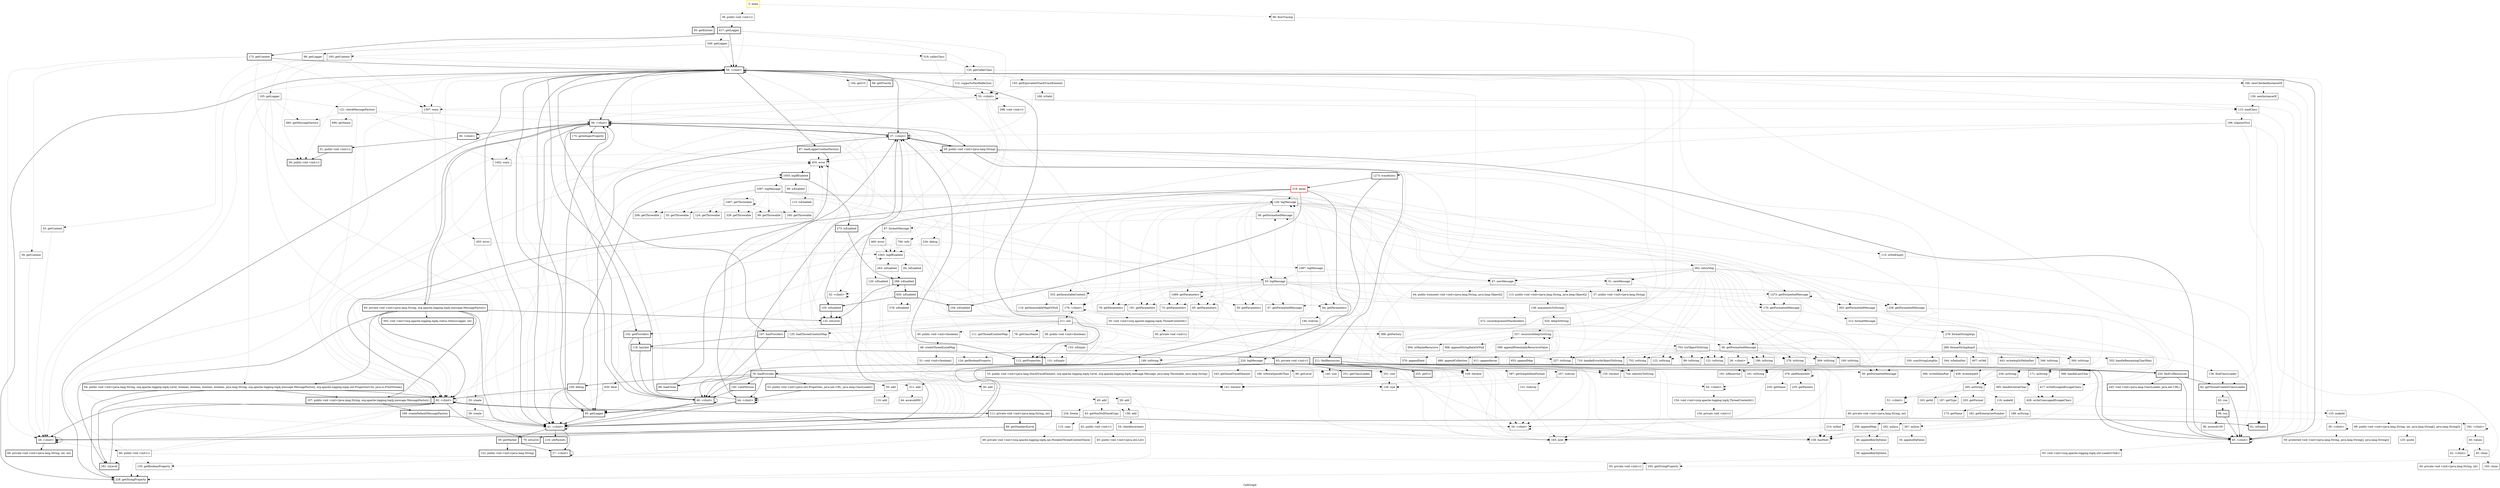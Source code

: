 digraph "CallGraph" {
    label="CallGraph";
node [shape=box];
"2: main" [color=gold] [style=bold]
"318: enter" [color=red] [style=bold]
"39: public void <init>()"
"96: flowTracing"
"59: <clinit>" [style=bold]
"50: getEntries" [style=bold]
"617: getLogger" [style=bold]
"1275: traceEntry" [style=bold]
"56: <clinit>" [style=bold]
"26: public void <init>()"
"450: error"
"1397: warn"
"163: next"
"158: hasNext"
"455: error"
"144: getUrl"
"68: getPriority" [style=bold]
"87: loadLoggerContextFactory" [style=bold]
"135: iterator"
"159: iterator"
"141: iterator"
"228: getStringProperty" [style=bold]
"41: <clinit>" [style=bold]
"37: <clinit>" [style=bold]
"45: <clinit>" [style=bold]
"46: <clinit>" [style=bold]
"28: <clinit>"
"95: getLogger" [style=bold]
"112: getProperties" [style=bold]
"166: newCheckedInstanceOf"
"107: hasProviders" [style=bold]
"102: getProviders" [style=bold]
"98: getLogger"
"55: <clinit>"
"173: getContext" [style=bold]
"120: getCallerClass"
"549: getLogger"
"83: private void <init>(java.lang.String, org.apache.logging.log4j.message.MessageFactory)" [style=bold]
"175: getIntegerProperty" [style=bold]
"58: public void <init>(java.lang.String)" [style=bold]
"36: <clinit>" [style=bold]
"1063: logIfEnabled"
"92: <clinit>" [style=bold]
"1055: logIfEnabled" [style=bold]
"44: <clinit>" [style=bold]
"54: <clinit>"
"34: <clinit>"
"27: <clinit>" [style=bold]
"218: setParents" [style=bold]
"59: getMarker" [style=bold]
"93: void <init>(org.apache.logging.log4j.util.LoaderUtil$1)"
"66: public void <init>()"
"139: newInstanceOf"
"153: isEmpty"
"131: isEmpty"
"118: lazyInit" [style=bold]
"105: getLogger"
"234: debug"
"298: void <init>()"
"760: info"
"1402: warn"
"115: loadClass"
"39: getContext"
"112: supportsFastReflection"
"150: getEquivalentStackTraceElement"
"519: callerClass"
"193: getContext"
"126: logMessage"
"220: logMessage"
"55: logMessage"
"362: entryMsg"
"105: isEnabled" [style=bold]
"278: isEnabled"
"104: isEnabled" [style=bold]
"132: intLevel" [style=bold]
"64: public void <init>(java.lang.String, org.apache.logging.log4j.Level, boolean, boolean, boolean, boolean, java.lang.String, org.apache.logging.log4j.message.MessageFactory, org.apache.logging.log4j.util.PropertiesUtil, java.io.PrintStream)" [style=bold]
"305: void <init>(org.apache.logging.log4j.status.StatusLogger, int)" [style=bold]
"107: public void <init>(java.lang.String, org.apache.logging.log4j.message.MessageFactory)" [style=bold]
"281: toLevel" [style=bold]
"211: findResources" [style=bold]
"31: public void <init>()" [style=bold]
"94: isEnabled"
"1087: logMessage"
"120: isEnabled"
"263: isEnabled"
"111: private void <init>(java.lang.String, int)" [style=bold]
"79: intLevel" [style=bold]
"28: <clinit>" [style=bold]
"99: isEnabled"
"1097: logMessage"
"115: isEnabled"
"273: isEnabled" [style=bold]
"154: void <init>(org.apache.logging.log4j.ThreadContext$1)"
"132: public void <init>(java.lang.String)" [style=bold]
"93: private void <init>()"
"245: getStringProperty"
"135: getBooleanProperty"
"630: fatal"
"63: private void <init>()" [style=bold]
"685: getMessageFactory"
"33: create"
"121: checkMessageFactory"
"196: isIgnoreTccl"
"82: getThreadContextClassLoader" [style=bold]
"166: isValid"
"33: getContext"
"79: getParameters"
"191: getParameters"
"50: getParameters"
"73: getParameters"
"1489: getParameters"
"84: getParameters"
"65: getParameters"
"58: getFormattedMessage"
"170: getFormattedMessage"
"36: getFormattedMessage"
"50: getFormattedMessage"
"303: getFormattedMessage"
"1473: getFormattedMessage"
"228: getFormattedMessage"
"47: getFormattedMessage"
"227: toString"
"178: <clinit>"
"115: isNotEmpty"
"333: getImmutableContext"
"186: isMoreSpecificThan"
"86: getLevel"
"251: size"
"126: size"
"140: size"
"311: add"
"53: public void <init>(java.lang.StackTraceElement, org.apache.logging.log4j.Level, org.apache.logging.log4j.message.Message, java.lang.Throwable, java.lang.String)"
"243: getStackTraceElement"
"81: isEmpty" [style=bold]
"47: newMessage"
"121: toString"
"752: toString"
"278: toString"
"122: toString"
"369: toString"
"100: toString"
"89: toString"
"149: toString"
"346: toString"
"196: toString"
"191: toString"
"300: toString"
"51: newMessage"
"47: newMessage"
"51: newMessage"
"47: newMessage"
"288: isEnabled" [style=bold]
"169: createDefaultMessageFactory" [style=bold]
"255: getUrl" [style=bold]
"220: findUrlResources" [style=bold]
"26: public void <init>()" [style=bold]
"89: getStandardLevel" [style=bold]
"69: private void <init>(java.lang.String, int, int)" [style=bold]
"160: getThrowable"
"208: getThrowable"
"55: getThrowable"
"124: getThrowable"
"1497: getThrowable"
"329: getThrowable"
"99: getThrowable"
"154: private void <init>()"
"251: getClassLoader" [style=bold]
"78: loadProvider" [style=bold]
"39: create"
"690: getName"
"93: run"
"257: toArray"
"146: toArray"
"87: formatMessage"
"212: formatMessage"
"26: <clinit>"
"51: <clinit>"
"265: asString"
"171: asString"
"236: asString"
"50: void <init>(org.apache.logging.log4j.ThreadContext$1)"
"211: init"
"110: getImmutableMapOrNull"
"44: access$000"
"37: public void <init>(java.lang.String)"
"378: addParentInfo"
"191: isReserved"
"113: public void <init>(java.lang.String, java.lang.Object[])"
"32: <clinit>"
"44: public transient void <init>(java.lang.String, java.lang.Object[])"
"830: isEnabled" [style=bold]
"245: void <init>(java.lang.ClassLoader, java.net.URL)" [style=bold]
"239: debug" [style=bold]
"30: add"
"28: add"
"50: add"
"53: public void <init>(java.util.Properties, java.net.URL, java.lang.ClassLoader)" [style=bold]
"89: loadClose" [style=bold]
"140: validVersion" [style=bold]
"96: run" [style=bold]
"151: toArray"
"460: error"
"278: formatStringArgs"
"49: private void <init>(java.lang.String, int)"
"173: getName"
"116: makeId"
"203: getFormat"
"256: appendMap"
"163: getId"
"187: getType"
"188: asString"
"50: private void <init>()"
"40: public void <init>(boolean)"
"111: getThreadContextMap"
"120: loadThreadContextMap"
"78: getClassName"
"38: public void <init>(boolean)"
"124: getBooleanProperty"
"136: findClassLoader"
"388: getFactory"
"235: getParents"
"230: getName"
"138: argumentsToStrings"
"49: add"
"156: add"
"110: add"
"36: access$100"
"289: formatStringArgs0"
"133: makeId"
"182: getEnterpriseNumber"
"46: appendKeyDqValue"
"192: <clinit>"
"282: asJava"
"267: asJson"
"214: asXml"
"48: createThreadLocalMap"
"472: countArgumentPlaceholders"
"520: deepToString"
"234: freeze"
"43: getNonNullStackCopy"
"54: checkInvariants"
"330: sumStringLengths"
"344: isDelimPair"
"417: writeEscapedEscapeChars"
"407: isOdd"
"396: writeDelimPair"
"443: writeArgOrDelimPair"
"385: handleLiteralChar"
"355: handleRemainingCharIfAny"
"30: <clinit>"
"89: public void <init>(java.lang.String, int, java.lang.String[], java.lang.String[])"
"58: appendKeyDqValue"
"42: <clinit>"
"40: values"
"35: appendDqValue"
"51: void <init>(boolean)"
"557: recursiveDeepToString"
"115: copy"
"42: public void <init>()"
"428: writeUnescapedEscapeChars"
"459: writeArgAt0"
"368: handleLastChar"
"59: protected void <init>(java.lang.String, java.lang.String[], java.lang.String[])"
"125: quote"
"40: private void <init>(java.lang.String, int)"
"45: clone"
"568: appendStringDateOrNull"
"594: isMaybeRecursive"
"599: appendPotentiallyRecursiveValue"
"703: tryObjectToString"
"49: private void <init>(org.apache.logging.log4j.spi.MutableThreadContextStack)"
"45: public void <init>(java.util.List)"
"193: clone"
"576: appendDate"
"611: appendArray"
"653: appendMap"
"680: appendCollection"
"710: handleErrorInObjectToString"
"587: getSimpleDateFormat"
"744: identityToString"
"2: main"->"39: public void <init>()" [style=dotted];

"2: main"->"96: flowTracing" [style=dotted];

"39: public void <init>()"->"59: <clinit>" [style=dotted];

"39: public void <init>()"->"50: getEntries" [style=dotted];

"39: public void <init>()"->"617: getLogger" [style=dotted];

"96: flowTracing"->"1275: traceEntry" [style=dotted];

"59: <clinit>"->"56: <clinit>";

"59: <clinit>"->"26: public void <init>()" [style=dotted];

"59: <clinit>"->"450: error" [style=dotted];

"59: <clinit>"->"1397: warn" [style=dotted];

"59: <clinit>"->"163: next" [style=dotted];

"59: <clinit>"->"158: hasNext" [style=dotted];

"59: <clinit>"->"455: error" [style=dotted];

"59: <clinit>"->"144: getUrl" [style=dotted];

"59: <clinit>"->"68: getPriority";

"59: <clinit>"->"87: loadLoggerContextFactory";

"59: <clinit>"->"135: iterator" [style=dotted];

"59: <clinit>"->"159: iterator" [style=dotted];

"59: <clinit>"->"141: iterator" [style=dotted];

"59: <clinit>"->"228: getStringProperty";

"59: <clinit>"->"41: <clinit>";

"59: <clinit>"->"59: <clinit>";

"59: <clinit>"->"37: <clinit>";

"59: <clinit>"->"45: <clinit>";

"59: <clinit>"->"46: <clinit>";

"59: <clinit>"->"28: <clinit>" [style=dotted];

"59: <clinit>"->"95: getLogger";

"59: <clinit>"->"112: getProperties";

"59: <clinit>"->"166: newCheckedInstanceOf" [style=dotted];

"59: <clinit>"->"107: hasProviders";

"59: <clinit>"->"102: getProviders";

"617: getLogger"->"59: <clinit>";

"617: getLogger"->"98: getLogger" [style=dotted];

"617: getLogger"->"55: <clinit>" [style=dotted];

"617: getLogger"->"173: getContext";

"617: getLogger"->"120: getCallerClass" [style=dotted];

"617: getLogger"->"549: getLogger" [style=dotted];

"1275: traceEntry"->"41: <clinit>";

"1275: traceEntry"->"318: enter";

"56: <clinit>"->"37: <clinit>";

"56: <clinit>"->"83: private void <init>(java.lang.String, org.apache.logging.log4j.message.MessageFactory)";

"56: <clinit>"->"228: getStringProperty";

"56: <clinit>"->"175: getIntegerProperty";

"56: <clinit>"->"58: public void <init>(java.lang.String)";

"56: <clinit>"->"56: <clinit>";

"56: <clinit>"->"41: <clinit>";

"56: <clinit>"->"36: <clinit>";

"450: error"->"41: <clinit>" [style=dotted];

"450: error"->"1063: logIfEnabled" [style=dotted];

"450: error"->"92: <clinit>" [style=dotted];

"1397: warn"->"41: <clinit>" [style=dotted];

"1397: warn"->"1063: logIfEnabled" [style=dotted];

"1397: warn"->"92: <clinit>" [style=dotted];

"455: error"->"41: <clinit>" [style=dotted];

"455: error"->"1055: logIfEnabled" [style=dotted];

"455: error"->"92: <clinit>" [style=dotted];

"87: loadLoggerContextFactory"->"44: <clinit>";

"87: loadLoggerContextFactory"->"455: error" [style=dotted];

"135: iterator"->"54: <clinit>" [style=dotted];

"159: iterator"->"34: <clinit>" [style=dotted];

"159: iterator"->"141: iterator" [style=dotted];

"41: <clinit>"->"27: <clinit>";

"41: <clinit>"->"218: setParents";

"41: <clinit>"->"41: <clinit>";

"41: <clinit>"->"59: getMarker";

"37: <clinit>"->"37: <clinit>";

"37: <clinit>"->"58: public void <init>(java.lang.String)";

"37: <clinit>"->"56: <clinit>";

"37: <clinit>"->"41: <clinit>";

"37: <clinit>"->"95: getLogger";

"45: <clinit>"->"93: void <init>(org.apache.logging.log4j.util.LoaderUtil$1)" [style=dotted];

"45: <clinit>"->"45: <clinit>";

"46: <clinit>"->"46: <clinit>";

"46: <clinit>"->"56: <clinit>";

"46: <clinit>"->"41: <clinit>";

"46: <clinit>"->"95: getLogger";

"28: <clinit>"->"28: <clinit>" [style=dotted];

"28: <clinit>"->"66: public void <init>()" [style=dotted];

"95: getLogger"->"56: <clinit>";

"95: getLogger"->"41: <clinit>";

"112: getProperties"->"37: <clinit>";

"166: newCheckedInstanceOf"->"45: <clinit>" [style=dotted];

"166: newCheckedInstanceOf"->"139: newInstanceOf" [style=dotted];

"107: hasProviders"->"46: <clinit>";

"107: hasProviders"->"153: isEmpty" [style=dotted];

"107: hasProviders"->"131: isEmpty" [style=dotted];

"107: hasProviders"->"118: lazyInit";

"102: getProviders"->"46: <clinit>";

"102: getProviders"->"118: lazyInit";

"98: getLogger"->"105: getLogger" [style=dotted];

"55: <clinit>"->"56: <clinit>" [style=dotted];

"55: <clinit>"->"234: debug" [style=dotted];

"55: <clinit>"->"298: void <init>()" [style=dotted];

"55: <clinit>"->"760: info" [style=dotted];

"55: <clinit>"->"1397: warn" [style=dotted];

"55: <clinit>"->"1402: warn" [style=dotted];

"55: <clinit>"->"41: <clinit>" [style=dotted];

"55: <clinit>"->"55: <clinit>" [style=dotted];

"55: <clinit>"->"45: <clinit>" [style=dotted];

"55: <clinit>"->"95: getLogger" [style=dotted];

"55: <clinit>"->"115: loadClass" [style=dotted];

"173: getContext"->"59: <clinit>";

"173: getContext"->"39: getContext" [style=dotted];

"173: getContext"->"26: public void <init>()" [style=dotted];

"173: getContext"->"1397: warn" [style=dotted];

"173: getContext"->"28: <clinit>" [style=dotted];

"120: getCallerClass"->"455: error" [style=dotted];

"120: getCallerClass"->"55: <clinit>" [style=dotted];

"120: getCallerClass"->"45: <clinit>" [style=dotted];

"120: getCallerClass"->"112: supportsFastReflection" [style=dotted];

"120: getCallerClass"->"150: getEquivalentStackTraceElement" [style=dotted];

"120: getCallerClass"->"115: loadClass" [style=dotted];

"549: getLogger"->"59: <clinit>" [style=dotted];

"549: getLogger"->"98: getLogger" [style=dotted];

"549: getLogger"->"519: callerClass" [style=dotted];

"549: getLogger"->"193: getContext" [style=dotted];

"318: enter"->"92: <clinit>";

"318: enter"->"126: logMessage" [style=dotted];

"318: enter"->"220: logMessage" [style=dotted];

"318: enter"->"55: logMessage" [style=dotted];

"318: enter"->"362: entryMsg" [style=dotted];

"318: enter"->"105: isEnabled";

"318: enter"->"278: isEnabled" [style=dotted];

"318: enter"->"104: isEnabled";

"318: enter"->"41: <clinit>";

"83: private void <init>(java.lang.String, org.apache.logging.log4j.message.MessageFactory)"->"132: intLevel";

"83: private void <init>(java.lang.String, org.apache.logging.log4j.message.MessageFactory)"->"64: public void <init>(java.lang.String, org.apache.logging.log4j.Level, boolean, boolean, boolean, boolean, java.lang.String, org.apache.logging.log4j.message.MessageFactory, org.apache.logging.log4j.util.PropertiesUtil, java.io.PrintStream)";

"83: private void <init>(java.lang.String, org.apache.logging.log4j.message.MessageFactory)"->"305: void <init>(org.apache.logging.log4j.status.StatusLogger, int)";

"83: private void <init>(java.lang.String, org.apache.logging.log4j.message.MessageFactory)"->"107: public void <init>(java.lang.String, org.apache.logging.log4j.message.MessageFactory)";

"83: private void <init>(java.lang.String, org.apache.logging.log4j.message.MessageFactory)"->"56: <clinit>";

"83: private void <init>(java.lang.String, org.apache.logging.log4j.message.MessageFactory)"->"41: <clinit>";

"83: private void <init>(java.lang.String, org.apache.logging.log4j.message.MessageFactory)"->"92: <clinit>";

"83: private void <init>(java.lang.String, org.apache.logging.log4j.message.MessageFactory)"->"281: toLevel";

"58: public void <init>(java.lang.String)"->"455: error" [style=dotted];

"58: public void <init>(java.lang.String)"->"163: next" [style=dotted];

"58: public void <init>(java.lang.String)"->"158: hasNext" [style=dotted];

"58: public void <init>(java.lang.String)"->"159: iterator" [style=dotted];

"58: public void <init>(java.lang.String)"->"141: iterator" [style=dotted];

"58: public void <init>(java.lang.String)"->"135: iterator" [style=dotted];

"58: public void <init>(java.lang.String)"->"45: <clinit>";

"58: public void <init>(java.lang.String)"->"37: <clinit>";

"58: public void <init>(java.lang.String)"->"211: findResources";

"36: <clinit>"->"36: <clinit>";

"36: <clinit>"->"31: public void <init>()";

"1063: logIfEnabled"->"94: isEnabled" [style=dotted];

"1063: logIfEnabled"->"1087: logMessage" [style=dotted];

"1063: logIfEnabled"->"120: isEnabled" [style=dotted];

"1063: logIfEnabled"->"263: isEnabled" [style=dotted];

"92: <clinit>"->"92: <clinit>";

"92: <clinit>"->"111: private void <init>(java.lang.String, int)";

"92: <clinit>"->"79: intLevel";

"92: <clinit>"->"28: <clinit>";

"1055: logIfEnabled"->"99: isEnabled" [style=dotted];

"1055: logIfEnabled"->"1097: logMessage" [style=dotted];

"1055: logIfEnabled"->"115: isEnabled" [style=dotted];

"1055: logIfEnabled"->"273: isEnabled";

"44: <clinit>"->"44: <clinit>";

"44: <clinit>"->"56: <clinit>";

"44: <clinit>"->"41: <clinit>";

"44: <clinit>"->"95: getLogger";

"54: <clinit>"->"54: <clinit>" [style=dotted];

"54: <clinit>"->"154: void <init>(org.apache.logging.log4j.ThreadContext$1)" [style=dotted];

"34: <clinit>"->"34: <clinit>" [style=dotted];

"27: <clinit>"->"27: <clinit>";

"59: getMarker"->"27: <clinit>";

"59: getMarker"->"132: public void <init>(java.lang.String)";

"93: void <init>(org.apache.logging.log4j.util.LoaderUtil$1)"->"93: private void <init>()" [style=dotted];

"66: public void <init>()"->"37: <clinit>" [style=dotted];

"66: public void <init>()"->"245: getStringProperty" [style=dotted];

"66: public void <init>()"->"228: getStringProperty" [style=dotted];

"66: public void <init>()"->"135: getBooleanProperty" [style=dotted];

"66: public void <init>()"->"58: public void <init>(java.lang.String)" [style=dotted];

"66: public void <init>()"->"92: <clinit>" [style=dotted];

"66: public void <init>()"->"281: toLevel" [style=dotted];

"139: newInstanceOf"->"45: <clinit>" [style=dotted];

"139: newInstanceOf"->"115: loadClass" [style=dotted];

"153: isEmpty"->"34: <clinit>" [style=dotted];

"153: isEmpty"->"131: isEmpty" [style=dotted];

"118: lazyInit"->"46: <clinit>";

"118: lazyInit"->"630: fatal" [style=dotted];

"118: lazyInit"->"63: private void <init>()";

"105: getLogger"->"41: <clinit>" [style=dotted];

"105: getLogger"->"685: getMessageFactory" [style=dotted];

"105: getLogger"->"64: public void <init>(java.lang.String, org.apache.logging.log4j.Level, boolean, boolean, boolean, boolean, java.lang.String, org.apache.logging.log4j.message.MessageFactory, org.apache.logging.log4j.util.PropertiesUtil, java.io.PrintStream)" [style=dotted];

"105: getLogger"->"33: create" [style=dotted];

"105: getLogger"->"121: checkMessageFactory" [style=dotted];

"234: debug"->"41: <clinit>" [style=dotted];

"234: debug"->"1063: logIfEnabled" [style=dotted];

"234: debug"->"92: <clinit>" [style=dotted];

"760: info"->"41: <clinit>" [style=dotted];

"760: info"->"1063: logIfEnabled" [style=dotted];

"760: info"->"92: <clinit>" [style=dotted];

"1402: warn"->"41: <clinit>" [style=dotted];

"1402: warn"->"1055: logIfEnabled" [style=dotted];

"1402: warn"->"92: <clinit>" [style=dotted];

"115: loadClass"->"45: <clinit>" [style=dotted];

"115: loadClass"->"196: isIgnoreTccl" [style=dotted];

"115: loadClass"->"82: getThreadContextClassLoader" [style=dotted];

"39: getContext"->"28: <clinit>" [style=dotted];

"112: supportsFastReflection"->"55: <clinit>" [style=dotted];

"150: getEquivalentStackTraceElement"->"55: <clinit>" [style=dotted];

"150: getEquivalentStackTraceElement"->"455: error" [style=dotted];

"150: getEquivalentStackTraceElement"->"166: isValid" [style=dotted];

"519: callerClass"->"55: <clinit>" [style=dotted];

"519: callerClass"->"120: getCallerClass" [style=dotted];

"193: getContext"->"59: <clinit>" [style=dotted];

"193: getContext"->"33: getContext" [style=dotted];

"193: getContext"->"26: public void <init>()" [style=dotted];

"193: getContext"->"1397: warn" [style=dotted];

"193: getContext"->"28: <clinit>" [style=dotted];

"126: logMessage"->"79: getParameters" [style=dotted];

"126: logMessage"->"191: getParameters" [style=dotted];

"126: logMessage"->"50: getParameters" [style=dotted];

"126: logMessage"->"73: getParameters" [style=dotted];

"126: logMessage"->"1489: getParameters" [style=dotted];

"126: logMessage"->"84: getParameters" [style=dotted];

"126: logMessage"->"65: getParameters" [style=dotted];

"126: logMessage"->"58: getFormattedMessage" [style=dotted];

"126: logMessage"->"170: getFormattedMessage" [style=dotted];

"126: logMessage"->"36: getFormattedMessage" [style=dotted];

"126: logMessage"->"50: getFormattedMessage" [style=dotted];

"126: logMessage"->"303: getFormattedMessage" [style=dotted];

"126: logMessage"->"1473: getFormattedMessage" [style=dotted];

"126: logMessage"->"228: getFormattedMessage" [style=dotted];

"126: logMessage"->"47: getFormattedMessage" [style=dotted];

"126: logMessage"->"227: toString" [style=dotted];

"126: logMessage"->"178: <clinit>" [style=dotted];

"126: logMessage"->"115: isNotEmpty" [style=dotted];

"126: logMessage"->"333: getImmutableContext" [style=dotted];

"220: logMessage"->"126: logMessage" [style=dotted];

"220: logMessage"->"186: isMoreSpecificThan" [style=dotted];

"220: logMessage"->"86: getLevel" [style=dotted];

"220: logMessage"->"163: next" [style=dotted];

"220: logMessage"->"158: hasNext" [style=dotted];

"220: logMessage"->"159: iterator" [style=dotted];

"220: logMessage"->"141: iterator" [style=dotted];

"220: logMessage"->"135: iterator" [style=dotted];

"220: logMessage"->"251: size" [style=dotted];

"220: logMessage"->"126: size" [style=dotted];

"220: logMessage"->"140: size" [style=dotted];

"220: logMessage"->"311: add" [style=dotted];

"220: logMessage"->"53: public void <init>(java.lang.StackTraceElement, org.apache.logging.log4j.Level, org.apache.logging.log4j.message.Message, java.lang.Throwable, java.lang.String)" [style=dotted];

"220: logMessage"->"243: getStackTraceElement" [style=dotted];

"55: logMessage"->"178: <clinit>" [style=dotted];

"55: logMessage"->"79: getParameters" [style=dotted];

"55: logMessage"->"191: getParameters" [style=dotted];

"55: logMessage"->"50: getParameters" [style=dotted];

"55: logMessage"->"73: getParameters" [style=dotted];

"55: logMessage"->"1489: getParameters" [style=dotted];

"55: logMessage"->"84: getParameters" [style=dotted];

"55: logMessage"->"65: getParameters" [style=dotted];

"55: logMessage"->"303: getFormattedMessage" [style=dotted];

"55: logMessage"->"47: getFormattedMessage" [style=dotted];

"55: logMessage"->"50: getFormattedMessage" [style=dotted];

"55: logMessage"->"228: getFormattedMessage" [style=dotted];

"55: logMessage"->"58: getFormattedMessage" [style=dotted];

"55: logMessage"->"36: getFormattedMessage" [style=dotted];

"55: logMessage"->"170: getFormattedMessage" [style=dotted];

"55: logMessage"->"1473: getFormattedMessage" [style=dotted];

"55: logMessage"->"227: toString" [style=dotted];

"55: logMessage"->"333: getImmutableContext" [style=dotted];

"362: entryMsg"->"81: isEmpty" [style=dotted];

"362: entryMsg"->"47: newMessage" [style=dotted];

"362: entryMsg"->"121: toString" [style=dotted];

"362: entryMsg"->"752: toString" [style=dotted];

"362: entryMsg"->"278: toString" [style=dotted];

"362: entryMsg"->"122: toString" [style=dotted];

"362: entryMsg"->"369: toString" [style=dotted];

"362: entryMsg"->"227: toString" [style=dotted];

"362: entryMsg"->"100: toString" [style=dotted];

"362: entryMsg"->"89: toString" [style=dotted];

"362: entryMsg"->"149: toString" [style=dotted];

"362: entryMsg"->"346: toString" [style=dotted];

"362: entryMsg"->"196: toString" [style=dotted];

"362: entryMsg"->"191: toString" [style=dotted];

"362: entryMsg"->"300: toString" [style=dotted];

"362: entryMsg"->"51: newMessage" [style=dotted];

"362: entryMsg"->"47: newMessage" [style=dotted];

"362: entryMsg"->"51: newMessage" [style=dotted];

"362: entryMsg"->"47: newMessage" [style=dotted];

"105: isEnabled"->"132: intLevel";

"278: isEnabled"->"288: isEnabled" [style=dotted];

"64: public void <init>(java.lang.String, org.apache.logging.log4j.Level, boolean, boolean, boolean, boolean, java.lang.String, org.apache.logging.log4j.message.MessageFactory, org.apache.logging.log4j.util.PropertiesUtil, java.io.PrintStream)"->"92: <clinit>";

"64: public void <init>(java.lang.String, org.apache.logging.log4j.Level, boolean, boolean, boolean, boolean, java.lang.String, org.apache.logging.log4j.message.MessageFactory, org.apache.logging.log4j.util.PropertiesUtil, java.io.PrintStream)"->"228: getStringProperty";

"64: public void <init>(java.lang.String, org.apache.logging.log4j.Level, boolean, boolean, boolean, boolean, java.lang.String, org.apache.logging.log4j.message.MessageFactory, org.apache.logging.log4j.util.PropertiesUtil, java.io.PrintStream)"->"107: public void <init>(java.lang.String, org.apache.logging.log4j.message.MessageFactory)";

"64: public void <init>(java.lang.String, org.apache.logging.log4j.Level, boolean, boolean, boolean, boolean, java.lang.String, org.apache.logging.log4j.message.MessageFactory, org.apache.logging.log4j.util.PropertiesUtil, java.io.PrintStream)"->"281: toLevel";

"107: public void <init>(java.lang.String, org.apache.logging.log4j.message.MessageFactory)"->"169: createDefaultMessageFactory";

"281: toLevel"->"92: <clinit>";

"211: findResources"->"45: <clinit>";

"211: findResources"->"255: getUrl";

"211: findResources"->"163: next" [style=dotted];

"211: findResources"->"158: hasNext" [style=dotted];

"211: findResources"->"159: iterator" [style=dotted];

"211: findResources"->"141: iterator" [style=dotted];

"211: findResources"->"135: iterator" [style=dotted];

"211: findResources"->"251: size" [style=dotted];

"211: findResources"->"126: size" [style=dotted];

"211: findResources"->"140: size" [style=dotted];

"211: findResources"->"220: findUrlResources";

"31: public void <init>()"->"26: public void <init>()";

"1087: logMessage"->"47: newMessage" [style=dotted];

"1087: logMessage"->"126: logMessage" [style=dotted];

"1087: logMessage"->"220: logMessage" [style=dotted];

"1087: logMessage"->"55: logMessage" [style=dotted];

"120: isEnabled"->"132: intLevel" [style=dotted];

"263: isEnabled"->"288: isEnabled" [style=dotted];

"111: private void <init>(java.lang.String, int)"->"28: <clinit>";

"111: private void <init>(java.lang.String, int)"->"92: <clinit>";

"111: private void <init>(java.lang.String, int)"->"81: isEmpty";

"111: private void <init>(java.lang.String, int)"->"89: getStandardLevel";

"28: <clinit>"->"28: <clinit>";

"28: <clinit>"->"69: private void <init>(java.lang.String, int, int)";

"1097: logMessage"->"47: newMessage" [style=dotted];

"1097: logMessage"->"126: logMessage" [style=dotted];

"1097: logMessage"->"220: logMessage" [style=dotted];

"1097: logMessage"->"55: logMessage" [style=dotted];

"1097: logMessage"->"160: getThrowable" [style=dotted];

"1097: logMessage"->"208: getThrowable" [style=dotted];

"1097: logMessage"->"55: getThrowable" [style=dotted];

"1097: logMessage"->"124: getThrowable" [style=dotted];

"1097: logMessage"->"1497: getThrowable" [style=dotted];

"1097: logMessage"->"329: getThrowable" [style=dotted];

"1097: logMessage"->"99: getThrowable" [style=dotted];

"1097: logMessage"->"51: newMessage" [style=dotted];

"1097: logMessage"->"47: newMessage" [style=dotted];

"1097: logMessage"->"51: newMessage" [style=dotted];

"115: isEnabled"->"132: intLevel" [style=dotted];

"273: isEnabled"->"288: isEnabled";

"154: void <init>(org.apache.logging.log4j.ThreadContext$1)"->"154: private void <init>()" [style=dotted];

"245: getStringProperty"->"228: getStringProperty" [style=dotted];

"135: getBooleanProperty"->"228: getStringProperty" [style=dotted];

"630: fatal"->"41: <clinit>" [style=dotted];

"630: fatal"->"1063: logIfEnabled" [style=dotted];

"630: fatal"->"92: <clinit>" [style=dotted];

"63: private void <init>()"->"45: <clinit>";

"63: private void <init>()"->"251: getClassLoader";

"63: private void <init>()"->"255: getUrl";

"63: private void <init>()"->"163: next" [style=dotted];

"63: private void <init>()"->"158: hasNext" [style=dotted];

"63: private void <init>()"->"159: iterator" [style=dotted];

"63: private void <init>()"->"141: iterator" [style=dotted];

"63: private void <init>()"->"135: iterator" [style=dotted];

"63: private void <init>()"->"46: <clinit>";

"63: private void <init>()"->"220: findUrlResources";

"63: private void <init>()"->"78: loadProvider";

"33: create"->"41: <clinit>" [style=dotted];

"33: create"->"39: create" [style=dotted];

"121: checkMessageFactory"->"56: <clinit>" [style=dotted];

"121: checkMessageFactory"->"1402: warn" [style=dotted];

"121: checkMessageFactory"->"685: getMessageFactory" [style=dotted];

"121: checkMessageFactory"->"690: getName" [style=dotted];

"121: checkMessageFactory"->"41: <clinit>" [style=dotted];

"121: checkMessageFactory"->"95: getLogger" [style=dotted];

"196: isIgnoreTccl"->"45: <clinit>" [style=dotted];

"196: isIgnoreTccl"->"245: getStringProperty" [style=dotted];

"196: isIgnoreTccl"->"37: <clinit>" [style=dotted];

"196: isIgnoreTccl"->"112: getProperties" [style=dotted];

"82: getThreadContextClassLoader"->"45: <clinit>";

"82: getThreadContextClassLoader"->"93: run" [style=dotted];

"33: getContext"->"28: <clinit>" [style=dotted];

"1489: getParameters"->"65: getParameters" [style=dotted];

"1489: getParameters"->"79: getParameters" [style=dotted];

"1489: getParameters"->"191: getParameters" [style=dotted];

"1489: getParameters"->"50: getParameters" [style=dotted];

"1489: getParameters"->"73: getParameters" [style=dotted];

"1489: getParameters"->"1489: getParameters" [style=dotted];

"1489: getParameters"->"84: getParameters" [style=dotted];

"84: getParameters"->"257: toArray" [style=dotted];

"84: getParameters"->"146: toArray" [style=dotted];

"58: getFormattedMessage"->"87: formatMessage" [style=dotted];

"170: getFormattedMessage"->"212: formatMessage" [style=dotted];

"36: getFormattedMessage"->"26: <clinit>" [style=dotted];

"36: getFormattedMessage"->"121: toString" [style=dotted];

"36: getFormattedMessage"->"752: toString" [style=dotted];

"36: getFormattedMessage"->"278: toString" [style=dotted];

"36: getFormattedMessage"->"122: toString" [style=dotted];

"36: getFormattedMessage"->"369: toString" [style=dotted];

"36: getFormattedMessage"->"227: toString" [style=dotted];

"36: getFormattedMessage"->"100: toString" [style=dotted];

"36: getFormattedMessage"->"89: toString" [style=dotted];

"36: getFormattedMessage"->"149: toString" [style=dotted];

"36: getFormattedMessage"->"346: toString" [style=dotted];

"36: getFormattedMessage"->"196: toString" [style=dotted];

"36: getFormattedMessage"->"191: toString" [style=dotted];

"36: getFormattedMessage"->"300: toString" [style=dotted];

"303: getFormattedMessage"->"51: <clinit>" [style=dotted];

"303: getFormattedMessage"->"265: asString" [style=dotted];

"1473: getFormattedMessage"->"58: getFormattedMessage" [style=dotted];

"1473: getFormattedMessage"->"170: getFormattedMessage" [style=dotted];

"1473: getFormattedMessage"->"36: getFormattedMessage" [style=dotted];

"1473: getFormattedMessage"->"50: getFormattedMessage" [style=dotted];

"1473: getFormattedMessage"->"303: getFormattedMessage" [style=dotted];

"1473: getFormattedMessage"->"1473: getFormattedMessage" [style=dotted];

"1473: getFormattedMessage"->"228: getFormattedMessage" [style=dotted];

"1473: getFormattedMessage"->"47: getFormattedMessage" [style=dotted];

"228: getFormattedMessage"->"171: asString" [style=dotted];

"228: getFormattedMessage"->"236: asString" [style=dotted];

"178: <clinit>"->"50: void <init>(org.apache.logging.log4j.ThreadContext$1)" [style=dotted];

"178: <clinit>"->"178: <clinit>" [style=dotted];

"178: <clinit>"->"54: <clinit>" [style=dotted];

"178: <clinit>"->"56: <clinit>" [style=dotted];

"178: <clinit>"->"41: <clinit>" [style=dotted];

"178: <clinit>"->"95: getLogger" [style=dotted];

"178: <clinit>"->"211: init" [style=dotted];

"115: isNotEmpty"->"81: isEmpty" [style=dotted];

"333: getImmutableContext"->"178: <clinit>" [style=dotted];

"333: getImmutableContext"->"110: getImmutableMapOrNull" [style=dotted];

"251: size"->"34: <clinit>" [style=dotted];

"251: size"->"126: size" [style=dotted];

"311: add"->"56: <clinit>" [style=dotted];

"311: add"->"41: <clinit>" [style=dotted];

"311: add"->"44: access$000" [style=dotted];

"47: newMessage"->"37: public void <init>(java.lang.String)" [style=dotted];

"278: toString"->"34: <clinit>" [style=dotted];

"278: toString"->"191: toString" [style=dotted];

"369: toString"->"378: addParentInfo" [style=dotted];

"100: toString"->"50: getFormattedMessage" [style=dotted];

"149: toString"->"44: <clinit>" [style=dotted];

"346: toString"->"265: asString" [style=dotted];

"196: toString"->"191: isReserved" [style=dotted];

"300: toString"->"171: asString" [style=dotted];

"300: toString"->"236: asString" [style=dotted];

"51: newMessage"->"37: public void <init>(java.lang.String)" [style=dotted];

"51: newMessage"->"170: getFormattedMessage" [style=dotted];

"51: newMessage"->"113: public void <init>(java.lang.String, java.lang.Object[])" [style=dotted];

"47: newMessage"->"32: <clinit>" [style=dotted];

"47: newMessage"->"44: public transient void <init>(java.lang.String, java.lang.Object[])" [style=dotted];

"51: newMessage"->"37: public void <init>(java.lang.String)" [style=dotted];

"47: newMessage"->"113: public void <init>(java.lang.String, java.lang.Object[])" [style=dotted];

"288: isEnabled"->"830: isEnabled";

"288: isEnabled"->"132: intLevel";

"288: isEnabled"->"251: size" [style=dotted];

"288: isEnabled"->"126: size" [style=dotted];

"288: isEnabled"->"140: size" [style=dotted];

"169: createDefaultMessageFactory"->"41: <clinit>";

"220: findUrlResources"->"245: void <init>(java.lang.ClassLoader, java.net.URL)";

"220: findUrlResources"->"45: <clinit>";

"220: findUrlResources"->"82: getThreadContextClassLoader";

"89: getStandardLevel"->"28: <clinit>";

"89: getStandardLevel"->"79: intLevel";

"89: getStandardLevel"->"163: next" [style=dotted];

"89: getStandardLevel"->"158: hasNext" [style=dotted];

"1497: getThrowable"->"99: getThrowable" [style=dotted];

"1497: getThrowable"->"160: getThrowable" [style=dotted];

"1497: getThrowable"->"208: getThrowable" [style=dotted];

"1497: getThrowable"->"55: getThrowable" [style=dotted];

"1497: getThrowable"->"124: getThrowable" [style=dotted];

"1497: getThrowable"->"1497: getThrowable" [style=dotted];

"1497: getThrowable"->"329: getThrowable" [style=dotted];

"78: loadProvider"->"37: <clinit>";

"78: loadProvider"->"455: error" [style=dotted];

"78: loadProvider"->"239: debug";

"78: loadProvider"->"311: add" [style=dotted];

"78: loadProvider"->"30: add" [style=dotted];

"78: loadProvider"->"28: add" [style=dotted];

"78: loadProvider"->"50: add" [style=dotted];

"78: loadProvider"->"53: public void <init>(java.util.Properties, java.net.URL, java.lang.ClassLoader)";

"78: loadProvider"->"46: <clinit>";

"78: loadProvider"->"44: <clinit>";

"78: loadProvider"->"89: loadClose";

"78: loadProvider"->"140: validVersion";

"39: create"->"41: <clinit>" [style=dotted];

"93: run"->"96: run" [style=dotted];

"257: toArray"->"34: <clinit>" [style=dotted];

"257: toArray"->"151: toArray" [style=dotted];

"257: toArray"->"126: size" [style=dotted];

"87: formatMessage"->"460: error" [style=dotted];

"87: formatMessage"->"32: <clinit>" [style=dotted];

"212: formatMessage"->"278: formatStringArgs" [style=dotted];

"26: <clinit>"->"26: <clinit>" [style=dotted];

"51: <clinit>"->"51: <clinit>" [style=dotted];

"51: <clinit>"->"49: private void <init>(java.lang.String, int)" [style=dotted];

"265: asString"->"51: <clinit>" [style=dotted];

"265: asString"->"173: getName" [style=dotted];

"265: asString"->"116: makeId" [style=dotted];

"265: asString"->"203: getFormat" [style=dotted];

"265: asString"->"256: appendMap" [style=dotted];

"265: asString"->"163: getId" [style=dotted];

"265: asString"->"187: getType" [style=dotted];

"171: asString"->"188: asString" [style=dotted];

"236: asString"->"51: <clinit>" [style=dotted];

"236: asString"->"265: asString" [style=dotted];

"50: void <init>(org.apache.logging.log4j.ThreadContext$1)"->"50: private void <init>()" [style=dotted];

"211: init"->"178: <clinit>" [style=dotted];

"211: init"->"40: public void <init>(boolean)" [style=dotted];

"211: init"->"455: error" [style=dotted];

"211: init"->"111: getThreadContextMap" [style=dotted];

"211: init"->"120: loadThreadContextMap" [style=dotted];

"211: init"->"78: getClassName" [style=dotted];

"211: init"->"163: next" [style=dotted];

"211: init"->"158: hasNext" [style=dotted];

"211: init"->"159: iterator" [style=dotted];

"211: init"->"141: iterator" [style=dotted];

"211: init"->"135: iterator" [style=dotted];

"211: init"->"38: public void <init>(boolean)" [style=dotted];

"211: init"->"228: getStringProperty" [style=dotted];

"211: init"->"124: getBooleanProperty" [style=dotted];

"211: init"->"37: <clinit>" [style=dotted];

"211: init"->"34: <clinit>" [style=dotted];

"211: init"->"46: <clinit>" [style=dotted];

"211: init"->"59: <clinit>" [style=dotted];

"211: init"->"112: getProperties" [style=dotted];

"211: init"->"136: findClassLoader" [style=dotted];

"211: init"->"107: hasProviders" [style=dotted];

"211: init"->"388: getFactory" [style=dotted];

"211: init"->"102: getProviders" [style=dotted];

"378: addParentInfo"->"378: addParentInfo" [style=dotted];

"378: addParentInfo"->"235: getParents" [style=dotted];

"378: addParentInfo"->"230: getName" [style=dotted];

"113: public void <init>(java.lang.String, java.lang.Object[])"->"138: argumentsToStrings" [style=dotted];

"32: <clinit>"->"56: <clinit>" [style=dotted];

"32: <clinit>"->"41: <clinit>" [style=dotted];

"32: <clinit>"->"32: <clinit>" [style=dotted];

"32: <clinit>"->"95: getLogger" [style=dotted];

"830: isEnabled"->"104: isEnabled";

"830: isEnabled"->"105: isEnabled";

"830: isEnabled"->"278: isEnabled" [style=dotted];

"239: debug"->"41: <clinit>";

"239: debug"->"1055: logIfEnabled";

"239: debug"->"92: <clinit>";

"30: add"->"49: add" [style=dotted];

"28: add"->"156: add" [style=dotted];

"50: add"->"110: add" [style=dotted];

"53: public void <init>(java.util.Properties, java.net.URL, java.lang.ClassLoader)"->"44: <clinit>";

"89: loadClose"->"455: error" [style=dotted];

"89: loadClose"->"37: <clinit>";

"140: validVersion"->"46: <clinit>";

"96: run"->"45: <clinit>";

"96: run"->"36: access$100" [style=dotted];

"460: error"->"41: <clinit>" [style=dotted];

"460: error"->"1063: logIfEnabled" [style=dotted];

"460: error"->"92: <clinit>" [style=dotted];

"278: formatStringArgs"->"289: formatStringArgs0" [style=dotted];

"116: makeId"->"173: getName" [style=dotted];

"116: makeId"->"133: makeId" [style=dotted];

"116: makeId"->"182: getEnterpriseNumber" [style=dotted];

"256: appendMap"->"46: appendKeyDqValue" [style=dotted];

"256: appendMap"->"163: next" [style=dotted];

"256: appendMap"->"158: hasNext" [style=dotted];

"188: asString"->"192: <clinit>" [style=dotted];

"188: asString"->"256: appendMap" [style=dotted];

"188: asString"->"282: asJava" [style=dotted];

"188: asString"->"267: asJson" [style=dotted];

"188: asString"->"214: asXml" [style=dotted];

"40: public void <init>(boolean)"->"48: createThreadLocalMap" [style=dotted];

"120: loadThreadContextMap"->"44: <clinit>" [style=dotted];

"120: loadThreadContextMap"->"455: error" [style=dotted];

"124: getBooleanProperty"->"135: getBooleanProperty" [style=dotted];

"136: findClassLoader"->"45: <clinit>" [style=dotted];

"136: findClassLoader"->"82: getThreadContextClassLoader" [style=dotted];

"388: getFactory"->"59: <clinit>" [style=dotted];

"138: argumentsToStrings"->"472: countArgumentPlaceholders" [style=dotted];

"138: argumentsToStrings"->"520: deepToString" [style=dotted];

"49: add"->"34: <clinit>" [style=dotted];

"49: add"->"234: freeze" [style=dotted];

"49: add"->"156: add" [style=dotted];

"49: add"->"43: getNonNullStackCopy" [style=dotted];

"156: add"->"54: checkInvariants" [style=dotted];

"36: access$100"->"45: <clinit>" [style=dotted];

"289: formatStringArgs0"->"330: sumStringLengths" [style=dotted];

"289: formatStringArgs0"->"344: isDelimPair" [style=dotted];

"289: formatStringArgs0"->"417: writeEscapedEscapeChars" [style=dotted];

"289: formatStringArgs0"->"407: isOdd" [style=dotted];

"289: formatStringArgs0"->"396: writeDelimPair" [style=dotted];

"289: formatStringArgs0"->"443: writeArgOrDelimPair" [style=dotted];

"289: formatStringArgs0"->"385: handleLiteralChar" [style=dotted];

"289: formatStringArgs0"->"355: handleRemainingCharIfAny" [style=dotted];

"133: makeId"->"30: <clinit>" [style=dotted];

"133: makeId"->"89: public void <init>(java.lang.String, int, java.lang.String[], java.lang.String[])" [style=dotted];

"46: appendKeyDqValue"->"58: appendKeyDqValue" [style=dotted];

"192: <clinit>"->"42: <clinit>" [style=dotted];

"192: <clinit>"->"192: <clinit>" [style=dotted];

"192: <clinit>"->"40: values" [style=dotted];

"282: asJava"->"46: appendKeyDqValue" [style=dotted];

"282: asJava"->"163: next" [style=dotted];

"282: asJava"->"158: hasNext" [style=dotted];

"267: asJson"->"35: appendDqValue" [style=dotted];

"267: asJson"->"163: next" [style=dotted];

"267: asJson"->"158: hasNext" [style=dotted];

"214: asXml"->"163: next" [style=dotted];

"214: asXml"->"158: hasNext" [style=dotted];

"48: createThreadLocalMap"->"37: <clinit>" [style=dotted];

"48: createThreadLocalMap"->"51: void <init>(boolean)" [style=dotted];

"48: createThreadLocalMap"->"124: getBooleanProperty" [style=dotted];

"48: createThreadLocalMap"->"112: getProperties" [style=dotted];

"520: deepToString"->"557: recursiveDeepToString" [style=dotted];

"43: getNonNullStackCopy"->"34: <clinit>" [style=dotted];

"43: getNonNullStackCopy"->"115: copy" [style=dotted];

"43: getNonNullStackCopy"->"42: public void <init>()" [style=dotted];

"417: writeEscapedEscapeChars"->"428: writeUnescapedEscapeChars" [style=dotted];

"443: writeArgOrDelimPair"->"459: writeArgAt0" [style=dotted];

"443: writeArgOrDelimPair"->"396: writeDelimPair" [style=dotted];

"385: handleLiteralChar"->"428: writeUnescapedEscapeChars" [style=dotted];

"355: handleRemainingCharIfAny"->"368: handleLastChar" [style=dotted];

"30: <clinit>"->"30: <clinit>" [style=dotted];

"30: <clinit>"->"59: protected void <init>(java.lang.String, java.lang.String[], java.lang.String[])" [style=dotted];

"89: public void <init>(java.lang.String, int, java.lang.String[], java.lang.String[])"->"125: quote" [style=dotted];

"42: <clinit>"->"42: <clinit>" [style=dotted];

"42: <clinit>"->"40: private void <init>(java.lang.String, int)" [style=dotted];

"40: values"->"42: <clinit>" [style=dotted];

"40: values"->"45: clone" [style=dotted];

"557: recursiveDeepToString"->"568: appendStringDateOrNull" [style=dotted];

"557: recursiveDeepToString"->"594: isMaybeRecursive" [style=dotted];

"557: recursiveDeepToString"->"599: appendPotentiallyRecursiveValue" [style=dotted];

"557: recursiveDeepToString"->"703: tryObjectToString" [style=dotted];

"115: copy"->"49: private void <init>(org.apache.logging.log4j.spi.MutableThreadContextStack)" [style=dotted];

"42: public void <init>()"->"45: public void <init>(java.util.List)" [style=dotted];

"368: handleLastChar"->"428: writeUnescapedEscapeChars" [style=dotted];

"368: handleLastChar"->"385: handleLiteralChar" [style=dotted];

"45: clone"->"193: clone" [style=dotted];

"568: appendStringDateOrNull"->"576: appendDate" [style=dotted];

"599: appendPotentiallyRecursiveValue"->"611: appendArray" [style=dotted];

"599: appendPotentiallyRecursiveValue"->"653: appendMap" [style=dotted];

"599: appendPotentiallyRecursiveValue"->"680: appendCollection" [style=dotted];

"703: tryObjectToString"->"710: handleErrorInObjectToString" [style=dotted];

"703: tryObjectToString"->"121: toString" [style=dotted];

"703: tryObjectToString"->"752: toString" [style=dotted];

"703: tryObjectToString"->"278: toString" [style=dotted];

"703: tryObjectToString"->"122: toString" [style=dotted];

"703: tryObjectToString"->"369: toString" [style=dotted];

"703: tryObjectToString"->"227: toString" [style=dotted];

"703: tryObjectToString"->"100: toString" [style=dotted];

"703: tryObjectToString"->"89: toString" [style=dotted];

"703: tryObjectToString"->"149: toString" [style=dotted];

"703: tryObjectToString"->"346: toString" [style=dotted];

"703: tryObjectToString"->"196: toString" [style=dotted];

"703: tryObjectToString"->"191: toString" [style=dotted];

"703: tryObjectToString"->"300: toString" [style=dotted];

"576: appendDate"->"587: getSimpleDateFormat" [style=dotted];

"611: appendArray"->"744: identityToString" [style=dotted];

"611: appendArray"->"557: recursiveDeepToString" [style=dotted];

"653: appendMap"->"163: next" [style=dotted];

"653: appendMap"->"158: hasNext" [style=dotted];

"653: appendMap"->"744: identityToString" [style=dotted];

"653: appendMap"->"557: recursiveDeepToString" [style=dotted];

"680: appendCollection"->"163: next" [style=dotted];

"680: appendCollection"->"158: hasNext" [style=dotted];

"680: appendCollection"->"159: iterator" [style=dotted];

"680: appendCollection"->"141: iterator" [style=dotted];

"680: appendCollection"->"135: iterator" [style=dotted];

"680: appendCollection"->"744: identityToString" [style=dotted];

"680: appendCollection"->"557: recursiveDeepToString" [style=dotted];

"710: handleErrorInObjectToString"->"744: identityToString" [style=dotted];

}
